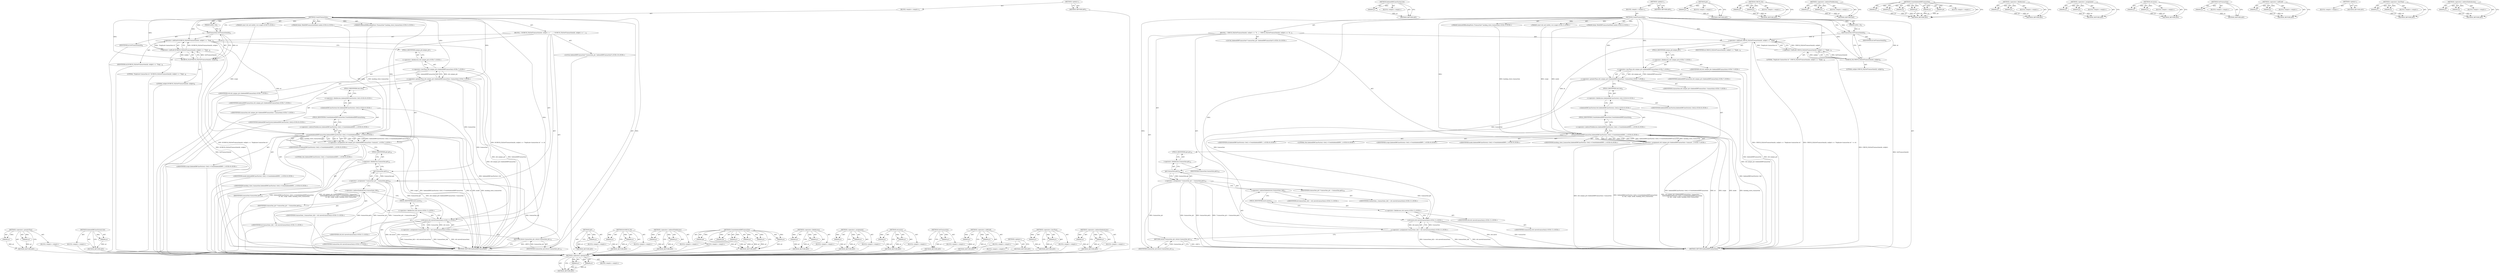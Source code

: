 digraph "&lt;operator&gt;.indirectIndexAccess" {
vulnerable_110 [label=<(METHOD,&lt;operator&gt;.greaterThan)>];
vulnerable_111 [label=<(PARAM,p1)>];
vulnerable_112 [label=<(PARAM,p2)>];
vulnerable_113 [label=<(BLOCK,&lt;empty&gt;,&lt;empty&gt;)>];
vulnerable_114 [label=<(METHOD_RETURN,ANY)>];
vulnerable_139 [label=<(METHOD,IndexedDBClassFactory.Get)>];
vulnerable_140 [label=<(PARAM,p1)>];
vulnerable_141 [label=<(BLOCK,&lt;empty&gt;,&lt;empty&gt;)>];
vulnerable_142 [label=<(METHOD_RETURN,ANY)>];
vulnerable_6 [label=<(METHOD,&lt;global&gt;)<SUB>1</SUB>>];
vulnerable_7 [label=<(BLOCK,&lt;empty&gt;,&lt;empty&gt;)<SUB>1</SUB>>];
vulnerable_8 [label=<(METHOD,CreateTransaction)<SUB>1</SUB>>];
vulnerable_9 [label=<(PARAM,int64_t id)<SUB>2</SUB>>];
vulnerable_10 [label="<(PARAM,const std::set&lt;int64_t&gt;&amp; scope)<SUB>3</SUB>>"];
vulnerable_11 [label="<(PARAM,blink::WebIDBTransactionMode mode)<SUB>4</SUB>>"];
vulnerable_12 [label="<(PARAM,IndexedDBBackingStore::Transaction* backing_store_transaction)<SUB>5</SUB>>"];
vulnerable_13 [label=<(BLOCK,{
  DCHECK_EQ(GetTransaction(id), nullptr) &lt;&lt; &quot;...,{
  DCHECK_EQ(GetTransaction(id), nullptr) &lt;&lt; &quot;...)<SUB>5</SUB>>];
vulnerable_14 [label=<(&lt;operator&gt;.shiftLeft,DCHECK_EQ(GetTransaction(id), nullptr) &lt;&lt; &quot;Dupl...)<SUB>6</SUB>>];
vulnerable_15 [label=<(&lt;operator&gt;.shiftLeft,DCHECK_EQ(GetTransaction(id), nullptr) &lt;&lt; &quot;Dupl...)<SUB>6</SUB>>];
vulnerable_16 [label=<(DCHECK_EQ,DCHECK_EQ(GetTransaction(id), nullptr))<SUB>6</SUB>>];
vulnerable_17 [label=<(GetTransaction,GetTransaction(id))<SUB>6</SUB>>];
vulnerable_18 [label=<(IDENTIFIER,id,GetTransaction(id))<SUB>6</SUB>>];
vulnerable_19 [label=<(LITERAL,nullptr,DCHECK_EQ(GetTransaction(id), nullptr))<SUB>6</SUB>>];
vulnerable_20 [label=<(LITERAL,&quot;Duplicate transaction id.&quot;,DCHECK_EQ(GetTransaction(id), nullptr) &lt;&lt; &quot;Dupl...)<SUB>6</SUB>>];
vulnerable_21 [label=<(IDENTIFIER,id,DCHECK_EQ(GetTransaction(id), nullptr) &lt;&lt; &quot;Dupl...)<SUB>6</SUB>>];
vulnerable_22 [label="<(&lt;operator&gt;.assignment,std::unique_ptr&lt;IndexedDBTransaction&gt; transacti...)<SUB>7</SUB>>"];
vulnerable_23 [label="<(&lt;operator&gt;.greaterThan,std::unique_ptr&lt;IndexedDBTransaction&gt; transaction)<SUB>7</SUB>>"];
vulnerable_24 [label="<(&lt;operator&gt;.lessThan,std::unique_ptr&lt;IndexedDBTransaction)<SUB>7</SUB>>"];
vulnerable_25 [label="<(&lt;operator&gt;.fieldAccess,std::unique_ptr)<SUB>7</SUB>>"];
vulnerable_26 [label="<(IDENTIFIER,std,std::unique_ptr&lt;IndexedDBTransaction)<SUB>7</SUB>>"];
vulnerable_27 [label=<(FIELD_IDENTIFIER,unique_ptr,unique_ptr)<SUB>7</SUB>>];
vulnerable_28 [label="<(IDENTIFIER,IndexedDBTransaction,std::unique_ptr&lt;IndexedDBTransaction)<SUB>7</SUB>>"];
vulnerable_29 [label="<(IDENTIFIER,transaction,std::unique_ptr&lt;IndexedDBTransaction&gt; transaction)<SUB>7</SUB>>"];
vulnerable_30 [label="<(CreateIndexedDBTransaction,IndexedDBClassFactory::Get()-&gt;CreateIndexedDBTr...)<SUB>8</SUB>>"];
vulnerable_31 [label="<(&lt;operator&gt;.indirectFieldAccess,IndexedDBClassFactory::Get()-&gt;CreateIndexedDBTr...)<SUB>8</SUB>>"];
vulnerable_32 [label="<(IndexedDBClassFactory.Get,IndexedDBClassFactory::Get())<SUB>8</SUB>>"];
vulnerable_33 [label="<(&lt;operator&gt;.fieldAccess,IndexedDBClassFactory::Get)<SUB>8</SUB>>"];
vulnerable_34 [label="<(IDENTIFIER,IndexedDBClassFactory,IndexedDBClassFactory::Get())<SUB>8</SUB>>"];
vulnerable_35 [label=<(FIELD_IDENTIFIER,Get,Get)<SUB>8</SUB>>];
vulnerable_36 [label=<(FIELD_IDENTIFIER,CreateIndexedDBTransaction,CreateIndexedDBTransaction)<SUB>8</SUB>>];
vulnerable_37 [label="<(IDENTIFIER,id,IndexedDBClassFactory::Get()-&gt;CreateIndexedDBTr...)<SUB>9</SUB>>"];
vulnerable_38 [label="<(LITERAL,this,IndexedDBClassFactory::Get()-&gt;CreateIndexedDBTr...)<SUB>9</SUB>>"];
vulnerable_39 [label="<(IDENTIFIER,scope,IndexedDBClassFactory::Get()-&gt;CreateIndexedDBTr...)<SUB>9</SUB>>"];
vulnerable_40 [label="<(IDENTIFIER,mode,IndexedDBClassFactory::Get()-&gt;CreateIndexedDBTr...)<SUB>9</SUB>>"];
vulnerable_41 [label="<(IDENTIFIER,backing_store_transaction,IndexedDBClassFactory::Get()-&gt;CreateIndexedDBTr...)<SUB>9</SUB>>"];
vulnerable_42 [label="<(LOCAL,IndexedDBTransaction* transaction_ptr: IndexedDBTransaction*)<SUB>10</SUB>>"];
vulnerable_43 [label=<(&lt;operator&gt;.assignment,* transaction_ptr = transaction.get())<SUB>10</SUB>>];
vulnerable_44 [label=<(IDENTIFIER,transaction_ptr,* transaction_ptr = transaction.get())<SUB>10</SUB>>];
vulnerable_45 [label=<(get,transaction.get())<SUB>10</SUB>>];
vulnerable_46 [label=<(&lt;operator&gt;.fieldAccess,transaction.get)<SUB>10</SUB>>];
vulnerable_47 [label=<(IDENTIFIER,transaction,transaction.get())<SUB>10</SUB>>];
vulnerable_48 [label=<(FIELD_IDENTIFIER,get,get)<SUB>10</SUB>>];
vulnerable_49 [label="<(&lt;operator&gt;.assignment,transactions_[id] = std::move(transaction))<SUB>11</SUB>>"];
vulnerable_50 [label=<(&lt;operator&gt;.indirectIndexAccess,transactions_[id])<SUB>11</SUB>>];
vulnerable_51 [label="<(IDENTIFIER,transactions_,transactions_[id] = std::move(transaction))<SUB>11</SUB>>"];
vulnerable_52 [label="<(IDENTIFIER,id,transactions_[id] = std::move(transaction))<SUB>11</SUB>>"];
vulnerable_53 [label="<(std.move,std::move(transaction))<SUB>11</SUB>>"];
vulnerable_54 [label="<(&lt;operator&gt;.fieldAccess,std::move)<SUB>11</SUB>>"];
vulnerable_55 [label="<(IDENTIFIER,std,std::move(transaction))<SUB>11</SUB>>"];
vulnerable_56 [label=<(FIELD_IDENTIFIER,move,move)<SUB>11</SUB>>];
vulnerable_57 [label="<(IDENTIFIER,transaction,std::move(transaction))<SUB>11</SUB>>"];
vulnerable_58 [label=<(RETURN,return transaction_ptr;,return transaction_ptr;)<SUB>12</SUB>>];
vulnerable_59 [label=<(IDENTIFIER,transaction_ptr,return transaction_ptr;)<SUB>12</SUB>>];
vulnerable_60 [label=<(METHOD_RETURN,IndexedDBTransaction)<SUB>1</SUB>>];
vulnerable_62 [label=<(METHOD_RETURN,ANY)<SUB>1</SUB>>];
vulnerable_143 [label=<(METHOD,get)>];
vulnerable_144 [label=<(PARAM,p1)>];
vulnerable_145 [label=<(BLOCK,&lt;empty&gt;,&lt;empty&gt;)>];
vulnerable_146 [label=<(METHOD_RETURN,ANY)>];
vulnerable_96 [label=<(METHOD,DCHECK_EQ)>];
vulnerable_97 [label=<(PARAM,p1)>];
vulnerable_98 [label=<(PARAM,p2)>];
vulnerable_99 [label=<(BLOCK,&lt;empty&gt;,&lt;empty&gt;)>];
vulnerable_100 [label=<(METHOD_RETURN,ANY)>];
vulnerable_134 [label=<(METHOD,&lt;operator&gt;.indirectFieldAccess)>];
vulnerable_135 [label=<(PARAM,p1)>];
vulnerable_136 [label=<(PARAM,p2)>];
vulnerable_137 [label=<(BLOCK,&lt;empty&gt;,&lt;empty&gt;)>];
vulnerable_138 [label=<(METHOD_RETURN,ANY)>];
vulnerable_125 [label=<(METHOD,CreateIndexedDBTransaction)>];
vulnerable_126 [label=<(PARAM,p1)>];
vulnerable_127 [label=<(PARAM,p2)>];
vulnerable_128 [label=<(PARAM,p3)>];
vulnerable_129 [label=<(PARAM,p4)>];
vulnerable_130 [label=<(PARAM,p5)>];
vulnerable_131 [label=<(PARAM,p6)>];
vulnerable_132 [label=<(BLOCK,&lt;empty&gt;,&lt;empty&gt;)>];
vulnerable_133 [label=<(METHOD_RETURN,ANY)>];
vulnerable_120 [label=<(METHOD,&lt;operator&gt;.fieldAccess)>];
vulnerable_121 [label=<(PARAM,p1)>];
vulnerable_122 [label=<(PARAM,p2)>];
vulnerable_123 [label=<(BLOCK,&lt;empty&gt;,&lt;empty&gt;)>];
vulnerable_124 [label=<(METHOD_RETURN,ANY)>];
vulnerable_105 [label=<(METHOD,&lt;operator&gt;.assignment)>];
vulnerable_106 [label=<(PARAM,p1)>];
vulnerable_107 [label=<(PARAM,p2)>];
vulnerable_108 [label=<(BLOCK,&lt;empty&gt;,&lt;empty&gt;)>];
vulnerable_109 [label=<(METHOD_RETURN,ANY)>];
vulnerable_152 [label=<(METHOD,std.move)>];
vulnerable_153 [label=<(PARAM,p1)>];
vulnerable_154 [label=<(PARAM,p2)>];
vulnerable_155 [label=<(BLOCK,&lt;empty&gt;,&lt;empty&gt;)>];
vulnerable_156 [label=<(METHOD_RETURN,ANY)>];
vulnerable_101 [label=<(METHOD,GetTransaction)>];
vulnerable_102 [label=<(PARAM,p1)>];
vulnerable_103 [label=<(BLOCK,&lt;empty&gt;,&lt;empty&gt;)>];
vulnerable_104 [label=<(METHOD_RETURN,ANY)>];
vulnerable_91 [label=<(METHOD,&lt;operator&gt;.shiftLeft)>];
vulnerable_92 [label=<(PARAM,p1)>];
vulnerable_93 [label=<(PARAM,p2)>];
vulnerable_94 [label=<(BLOCK,&lt;empty&gt;,&lt;empty&gt;)>];
vulnerable_95 [label=<(METHOD_RETURN,ANY)>];
vulnerable_85 [label=<(METHOD,&lt;global&gt;)<SUB>1</SUB>>];
vulnerable_86 [label=<(BLOCK,&lt;empty&gt;,&lt;empty&gt;)>];
vulnerable_87 [label=<(METHOD_RETURN,ANY)>];
vulnerable_115 [label=<(METHOD,&lt;operator&gt;.lessThan)>];
vulnerable_116 [label=<(PARAM,p1)>];
vulnerable_117 [label=<(PARAM,p2)>];
vulnerable_118 [label=<(BLOCK,&lt;empty&gt;,&lt;empty&gt;)>];
vulnerable_119 [label=<(METHOD_RETURN,ANY)>];
vulnerable_147 [label=<(METHOD,&lt;operator&gt;.indirectIndexAccess)>];
vulnerable_148 [label=<(PARAM,p1)>];
vulnerable_149 [label=<(PARAM,p2)>];
vulnerable_150 [label=<(BLOCK,&lt;empty&gt;,&lt;empty&gt;)>];
vulnerable_151 [label=<(METHOD_RETURN,ANY)>];
fixed_110 [label=<(METHOD,&lt;operator&gt;.greaterThan)>];
fixed_111 [label=<(PARAM,p1)>];
fixed_112 [label=<(PARAM,p2)>];
fixed_113 [label=<(BLOCK,&lt;empty&gt;,&lt;empty&gt;)>];
fixed_114 [label=<(METHOD_RETURN,ANY)>];
fixed_139 [label=<(METHOD,IndexedDBClassFactory.Get)>];
fixed_140 [label=<(PARAM,p1)>];
fixed_141 [label=<(BLOCK,&lt;empty&gt;,&lt;empty&gt;)>];
fixed_142 [label=<(METHOD_RETURN,ANY)>];
fixed_6 [label=<(METHOD,&lt;global&gt;)<SUB>1</SUB>>];
fixed_7 [label=<(BLOCK,&lt;empty&gt;,&lt;empty&gt;)<SUB>1</SUB>>];
fixed_8 [label=<(METHOD,CreateTransaction)<SUB>1</SUB>>];
fixed_9 [label=<(PARAM,int64_t id)<SUB>2</SUB>>];
fixed_10 [label="<(PARAM,const std::set&lt;int64_t&gt;&amp; scope)<SUB>3</SUB>>"];
fixed_11 [label="<(PARAM,blink::WebIDBTransactionMode mode)<SUB>4</SUB>>"];
fixed_12 [label="<(PARAM,IndexedDBBackingStore::Transaction* backing_store_transaction)<SUB>5</SUB>>"];
fixed_13 [label=<(BLOCK,{
  CHECK_EQ(GetTransaction(id), nullptr) &lt;&lt; &quot;D...,{
  CHECK_EQ(GetTransaction(id), nullptr) &lt;&lt; &quot;D...)<SUB>5</SUB>>];
fixed_14 [label=<(&lt;operator&gt;.shiftLeft,CHECK_EQ(GetTransaction(id), nullptr) &lt;&lt; &quot;Dupli...)<SUB>6</SUB>>];
fixed_15 [label=<(&lt;operator&gt;.shiftLeft,CHECK_EQ(GetTransaction(id), nullptr) &lt;&lt; &quot;Dupli...)<SUB>6</SUB>>];
fixed_16 [label=<(CHECK_EQ,CHECK_EQ(GetTransaction(id), nullptr))<SUB>6</SUB>>];
fixed_17 [label=<(GetTransaction,GetTransaction(id))<SUB>6</SUB>>];
fixed_18 [label=<(IDENTIFIER,id,GetTransaction(id))<SUB>6</SUB>>];
fixed_19 [label=<(LITERAL,nullptr,CHECK_EQ(GetTransaction(id), nullptr))<SUB>6</SUB>>];
fixed_20 [label=<(LITERAL,&quot;Duplicate transaction id.&quot;,CHECK_EQ(GetTransaction(id), nullptr) &lt;&lt; &quot;Dupli...)<SUB>6</SUB>>];
fixed_21 [label=<(IDENTIFIER,id,CHECK_EQ(GetTransaction(id), nullptr) &lt;&lt; &quot;Dupli...)<SUB>6</SUB>>];
fixed_22 [label="<(&lt;operator&gt;.assignment,std::unique_ptr&lt;IndexedDBTransaction&gt; transacti...)<SUB>7</SUB>>"];
fixed_23 [label="<(&lt;operator&gt;.greaterThan,std::unique_ptr&lt;IndexedDBTransaction&gt; transaction)<SUB>7</SUB>>"];
fixed_24 [label="<(&lt;operator&gt;.lessThan,std::unique_ptr&lt;IndexedDBTransaction)<SUB>7</SUB>>"];
fixed_25 [label="<(&lt;operator&gt;.fieldAccess,std::unique_ptr)<SUB>7</SUB>>"];
fixed_26 [label="<(IDENTIFIER,std,std::unique_ptr&lt;IndexedDBTransaction)<SUB>7</SUB>>"];
fixed_27 [label=<(FIELD_IDENTIFIER,unique_ptr,unique_ptr)<SUB>7</SUB>>];
fixed_28 [label="<(IDENTIFIER,IndexedDBTransaction,std::unique_ptr&lt;IndexedDBTransaction)<SUB>7</SUB>>"];
fixed_29 [label="<(IDENTIFIER,transaction,std::unique_ptr&lt;IndexedDBTransaction&gt; transaction)<SUB>7</SUB>>"];
fixed_30 [label="<(CreateIndexedDBTransaction,IndexedDBClassFactory::Get()-&gt;CreateIndexedDBTr...)<SUB>8</SUB>>"];
fixed_31 [label="<(&lt;operator&gt;.indirectFieldAccess,IndexedDBClassFactory::Get()-&gt;CreateIndexedDBTr...)<SUB>8</SUB>>"];
fixed_32 [label="<(IndexedDBClassFactory.Get,IndexedDBClassFactory::Get())<SUB>8</SUB>>"];
fixed_33 [label="<(&lt;operator&gt;.fieldAccess,IndexedDBClassFactory::Get)<SUB>8</SUB>>"];
fixed_34 [label="<(IDENTIFIER,IndexedDBClassFactory,IndexedDBClassFactory::Get())<SUB>8</SUB>>"];
fixed_35 [label=<(FIELD_IDENTIFIER,Get,Get)<SUB>8</SUB>>];
fixed_36 [label=<(FIELD_IDENTIFIER,CreateIndexedDBTransaction,CreateIndexedDBTransaction)<SUB>8</SUB>>];
fixed_37 [label="<(IDENTIFIER,id,IndexedDBClassFactory::Get()-&gt;CreateIndexedDBTr...)<SUB>9</SUB>>"];
fixed_38 [label="<(LITERAL,this,IndexedDBClassFactory::Get()-&gt;CreateIndexedDBTr...)<SUB>9</SUB>>"];
fixed_39 [label="<(IDENTIFIER,scope,IndexedDBClassFactory::Get()-&gt;CreateIndexedDBTr...)<SUB>9</SUB>>"];
fixed_40 [label="<(IDENTIFIER,mode,IndexedDBClassFactory::Get()-&gt;CreateIndexedDBTr...)<SUB>9</SUB>>"];
fixed_41 [label="<(IDENTIFIER,backing_store_transaction,IndexedDBClassFactory::Get()-&gt;CreateIndexedDBTr...)<SUB>9</SUB>>"];
fixed_42 [label="<(LOCAL,IndexedDBTransaction* transaction_ptr: IndexedDBTransaction*)<SUB>10</SUB>>"];
fixed_43 [label=<(&lt;operator&gt;.assignment,* transaction_ptr = transaction.get())<SUB>10</SUB>>];
fixed_44 [label=<(IDENTIFIER,transaction_ptr,* transaction_ptr = transaction.get())<SUB>10</SUB>>];
fixed_45 [label=<(get,transaction.get())<SUB>10</SUB>>];
fixed_46 [label=<(&lt;operator&gt;.fieldAccess,transaction.get)<SUB>10</SUB>>];
fixed_47 [label=<(IDENTIFIER,transaction,transaction.get())<SUB>10</SUB>>];
fixed_48 [label=<(FIELD_IDENTIFIER,get,get)<SUB>10</SUB>>];
fixed_49 [label="<(&lt;operator&gt;.assignment,transactions_[id] = std::move(transaction))<SUB>11</SUB>>"];
fixed_50 [label=<(&lt;operator&gt;.indirectIndexAccess,transactions_[id])<SUB>11</SUB>>];
fixed_51 [label="<(IDENTIFIER,transactions_,transactions_[id] = std::move(transaction))<SUB>11</SUB>>"];
fixed_52 [label="<(IDENTIFIER,id,transactions_[id] = std::move(transaction))<SUB>11</SUB>>"];
fixed_53 [label="<(std.move,std::move(transaction))<SUB>11</SUB>>"];
fixed_54 [label="<(&lt;operator&gt;.fieldAccess,std::move)<SUB>11</SUB>>"];
fixed_55 [label="<(IDENTIFIER,std,std::move(transaction))<SUB>11</SUB>>"];
fixed_56 [label=<(FIELD_IDENTIFIER,move,move)<SUB>11</SUB>>];
fixed_57 [label="<(IDENTIFIER,transaction,std::move(transaction))<SUB>11</SUB>>"];
fixed_58 [label=<(RETURN,return transaction_ptr;,return transaction_ptr;)<SUB>12</SUB>>];
fixed_59 [label=<(IDENTIFIER,transaction_ptr,return transaction_ptr;)<SUB>12</SUB>>];
fixed_60 [label=<(METHOD_RETURN,IndexedDBTransaction)<SUB>1</SUB>>];
fixed_62 [label=<(METHOD_RETURN,ANY)<SUB>1</SUB>>];
fixed_143 [label=<(METHOD,get)>];
fixed_144 [label=<(PARAM,p1)>];
fixed_145 [label=<(BLOCK,&lt;empty&gt;,&lt;empty&gt;)>];
fixed_146 [label=<(METHOD_RETURN,ANY)>];
fixed_96 [label=<(METHOD,CHECK_EQ)>];
fixed_97 [label=<(PARAM,p1)>];
fixed_98 [label=<(PARAM,p2)>];
fixed_99 [label=<(BLOCK,&lt;empty&gt;,&lt;empty&gt;)>];
fixed_100 [label=<(METHOD_RETURN,ANY)>];
fixed_134 [label=<(METHOD,&lt;operator&gt;.indirectFieldAccess)>];
fixed_135 [label=<(PARAM,p1)>];
fixed_136 [label=<(PARAM,p2)>];
fixed_137 [label=<(BLOCK,&lt;empty&gt;,&lt;empty&gt;)>];
fixed_138 [label=<(METHOD_RETURN,ANY)>];
fixed_125 [label=<(METHOD,CreateIndexedDBTransaction)>];
fixed_126 [label=<(PARAM,p1)>];
fixed_127 [label=<(PARAM,p2)>];
fixed_128 [label=<(PARAM,p3)>];
fixed_129 [label=<(PARAM,p4)>];
fixed_130 [label=<(PARAM,p5)>];
fixed_131 [label=<(PARAM,p6)>];
fixed_132 [label=<(BLOCK,&lt;empty&gt;,&lt;empty&gt;)>];
fixed_133 [label=<(METHOD_RETURN,ANY)>];
fixed_120 [label=<(METHOD,&lt;operator&gt;.fieldAccess)>];
fixed_121 [label=<(PARAM,p1)>];
fixed_122 [label=<(PARAM,p2)>];
fixed_123 [label=<(BLOCK,&lt;empty&gt;,&lt;empty&gt;)>];
fixed_124 [label=<(METHOD_RETURN,ANY)>];
fixed_105 [label=<(METHOD,&lt;operator&gt;.assignment)>];
fixed_106 [label=<(PARAM,p1)>];
fixed_107 [label=<(PARAM,p2)>];
fixed_108 [label=<(BLOCK,&lt;empty&gt;,&lt;empty&gt;)>];
fixed_109 [label=<(METHOD_RETURN,ANY)>];
fixed_152 [label=<(METHOD,std.move)>];
fixed_153 [label=<(PARAM,p1)>];
fixed_154 [label=<(PARAM,p2)>];
fixed_155 [label=<(BLOCK,&lt;empty&gt;,&lt;empty&gt;)>];
fixed_156 [label=<(METHOD_RETURN,ANY)>];
fixed_101 [label=<(METHOD,GetTransaction)>];
fixed_102 [label=<(PARAM,p1)>];
fixed_103 [label=<(BLOCK,&lt;empty&gt;,&lt;empty&gt;)>];
fixed_104 [label=<(METHOD_RETURN,ANY)>];
fixed_91 [label=<(METHOD,&lt;operator&gt;.shiftLeft)>];
fixed_92 [label=<(PARAM,p1)>];
fixed_93 [label=<(PARAM,p2)>];
fixed_94 [label=<(BLOCK,&lt;empty&gt;,&lt;empty&gt;)>];
fixed_95 [label=<(METHOD_RETURN,ANY)>];
fixed_85 [label=<(METHOD,&lt;global&gt;)<SUB>1</SUB>>];
fixed_86 [label=<(BLOCK,&lt;empty&gt;,&lt;empty&gt;)>];
fixed_87 [label=<(METHOD_RETURN,ANY)>];
fixed_115 [label=<(METHOD,&lt;operator&gt;.lessThan)>];
fixed_116 [label=<(PARAM,p1)>];
fixed_117 [label=<(PARAM,p2)>];
fixed_118 [label=<(BLOCK,&lt;empty&gt;,&lt;empty&gt;)>];
fixed_119 [label=<(METHOD_RETURN,ANY)>];
fixed_147 [label=<(METHOD,&lt;operator&gt;.indirectIndexAccess)>];
fixed_148 [label=<(PARAM,p1)>];
fixed_149 [label=<(PARAM,p2)>];
fixed_150 [label=<(BLOCK,&lt;empty&gt;,&lt;empty&gt;)>];
fixed_151 [label=<(METHOD_RETURN,ANY)>];
vulnerable_110 -> vulnerable_111  [key=0, label="AST: "];
vulnerable_110 -> vulnerable_111  [key=1, label="DDG: "];
vulnerable_110 -> vulnerable_113  [key=0, label="AST: "];
vulnerable_110 -> vulnerable_112  [key=0, label="AST: "];
vulnerable_110 -> vulnerable_112  [key=1, label="DDG: "];
vulnerable_110 -> vulnerable_114  [key=0, label="AST: "];
vulnerable_110 -> vulnerable_114  [key=1, label="CFG: "];
vulnerable_111 -> vulnerable_114  [key=0, label="DDG: p1"];
vulnerable_112 -> vulnerable_114  [key=0, label="DDG: p2"];
vulnerable_113 -> fixed_110  [key=0];
vulnerable_114 -> fixed_110  [key=0];
vulnerable_139 -> vulnerable_140  [key=0, label="AST: "];
vulnerable_139 -> vulnerable_140  [key=1, label="DDG: "];
vulnerable_139 -> vulnerable_141  [key=0, label="AST: "];
vulnerable_139 -> vulnerable_142  [key=0, label="AST: "];
vulnerable_139 -> vulnerable_142  [key=1, label="CFG: "];
vulnerable_140 -> vulnerable_142  [key=0, label="DDG: p1"];
vulnerable_141 -> fixed_110  [key=0];
vulnerable_142 -> fixed_110  [key=0];
vulnerable_6 -> vulnerable_7  [key=0, label="AST: "];
vulnerable_6 -> vulnerable_62  [key=0, label="AST: "];
vulnerable_6 -> vulnerable_62  [key=1, label="CFG: "];
vulnerable_7 -> vulnerable_8  [key=0, label="AST: "];
vulnerable_8 -> vulnerable_9  [key=0, label="AST: "];
vulnerable_8 -> vulnerable_9  [key=1, label="DDG: "];
vulnerable_8 -> vulnerable_10  [key=0, label="AST: "];
vulnerable_8 -> vulnerable_10  [key=1, label="DDG: "];
vulnerable_8 -> vulnerable_11  [key=0, label="AST: "];
vulnerable_8 -> vulnerable_11  [key=1, label="DDG: "];
vulnerable_8 -> vulnerable_12  [key=0, label="AST: "];
vulnerable_8 -> vulnerable_12  [key=1, label="DDG: "];
vulnerable_8 -> vulnerable_13  [key=0, label="AST: "];
vulnerable_8 -> vulnerable_60  [key=0, label="AST: "];
vulnerable_8 -> vulnerable_17  [key=0, label="CFG: "];
vulnerable_8 -> vulnerable_17  [key=1, label="DDG: "];
vulnerable_8 -> vulnerable_14  [key=0, label="DDG: "];
vulnerable_8 -> vulnerable_59  [key=0, label="DDG: "];
vulnerable_8 -> vulnerable_15  [key=0, label="DDG: "];
vulnerable_8 -> vulnerable_23  [key=0, label="DDG: "];
vulnerable_8 -> vulnerable_30  [key=0, label="DDG: "];
vulnerable_8 -> vulnerable_53  [key=0, label="DDG: "];
vulnerable_8 -> vulnerable_16  [key=0, label="DDG: "];
vulnerable_8 -> vulnerable_24  [key=0, label="DDG: "];
vulnerable_9 -> vulnerable_17  [key=0, label="DDG: id"];
vulnerable_10 -> vulnerable_30  [key=0, label="DDG: scope"];
vulnerable_11 -> vulnerable_30  [key=0, label="DDG: mode"];
vulnerable_12 -> vulnerable_30  [key=0, label="DDG: backing_store_transaction"];
vulnerable_13 -> vulnerable_14  [key=0, label="AST: "];
vulnerable_13 -> vulnerable_22  [key=0, label="AST: "];
vulnerable_13 -> vulnerable_42  [key=0, label="AST: "];
vulnerable_13 -> vulnerable_43  [key=0, label="AST: "];
vulnerable_13 -> vulnerable_49  [key=0, label="AST: "];
vulnerable_13 -> vulnerable_58  [key=0, label="AST: "];
vulnerable_14 -> vulnerable_15  [key=0, label="AST: "];
vulnerable_14 -> vulnerable_21  [key=0, label="AST: "];
vulnerable_14 -> vulnerable_27  [key=0, label="CFG: "];
vulnerable_14 -> vulnerable_60  [key=0, label="DDG: DCHECK_EQ(GetTransaction(id), nullptr) &lt;&lt; &quot;Duplicate transaction id.&quot;"];
vulnerable_14 -> vulnerable_60  [key=1, label="DDG: DCHECK_EQ(GetTransaction(id), nullptr) &lt;&lt; &quot;Duplicate transaction id.&quot; &lt;&lt; id"];
vulnerable_14 -> vulnerable_30  [key=0, label="DDG: id"];
vulnerable_15 -> vulnerable_16  [key=0, label="AST: "];
vulnerable_15 -> vulnerable_20  [key=0, label="AST: "];
vulnerable_15 -> vulnerable_14  [key=0, label="CFG: "];
vulnerable_15 -> vulnerable_14  [key=1, label="DDG: DCHECK_EQ(GetTransaction(id), nullptr)"];
vulnerable_15 -> vulnerable_14  [key=2, label="DDG: &quot;Duplicate transaction id.&quot;"];
vulnerable_15 -> vulnerable_60  [key=0, label="DDG: DCHECK_EQ(GetTransaction(id), nullptr)"];
vulnerable_16 -> vulnerable_17  [key=0, label="AST: "];
vulnerable_16 -> vulnerable_19  [key=0, label="AST: "];
vulnerable_16 -> vulnerable_15  [key=0, label="CFG: "];
vulnerable_16 -> vulnerable_15  [key=1, label="DDG: GetTransaction(id)"];
vulnerable_16 -> vulnerable_15  [key=2, label="DDG: nullptr"];
vulnerable_16 -> vulnerable_60  [key=0, label="DDG: GetTransaction(id)"];
vulnerable_17 -> vulnerable_18  [key=0, label="AST: "];
vulnerable_17 -> vulnerable_16  [key=0, label="CFG: "];
vulnerable_17 -> vulnerable_16  [key=1, label="DDG: id"];
vulnerable_17 -> vulnerable_14  [key=0, label="DDG: id"];
vulnerable_18 -> fixed_110  [key=0];
vulnerable_19 -> fixed_110  [key=0];
vulnerable_20 -> fixed_110  [key=0];
vulnerable_21 -> fixed_110  [key=0];
vulnerable_22 -> vulnerable_23  [key=0, label="AST: "];
vulnerable_22 -> vulnerable_30  [key=0, label="AST: "];
vulnerable_22 -> vulnerable_48  [key=0, label="CFG: "];
vulnerable_22 -> vulnerable_60  [key=0, label="DDG: std::unique_ptr&lt;IndexedDBTransaction&gt; transaction"];
vulnerable_22 -> vulnerable_60  [key=1, label="DDG: IndexedDBClassFactory::Get()-&gt;CreateIndexedDBTransaction(
           id, this, scope, mode, backing_store_transaction)"];
vulnerable_22 -> vulnerable_60  [key=2, label="DDG: std::unique_ptr&lt;IndexedDBTransaction&gt; transaction =
       IndexedDBClassFactory::Get()-&gt;CreateIndexedDBTransaction(
           id, this, scope, mode, backing_store_transaction)"];
vulnerable_23 -> vulnerable_24  [key=0, label="AST: "];
vulnerable_23 -> vulnerable_29  [key=0, label="AST: "];
vulnerable_23 -> vulnerable_35  [key=0, label="CFG: "];
vulnerable_23 -> vulnerable_60  [key=0, label="DDG: std::unique_ptr&lt;IndexedDBTransaction"];
vulnerable_23 -> vulnerable_45  [key=0, label="DDG: transaction"];
vulnerable_23 -> vulnerable_53  [key=0, label="DDG: transaction"];
vulnerable_24 -> vulnerable_25  [key=0, label="AST: "];
vulnerable_24 -> vulnerable_28  [key=0, label="AST: "];
vulnerable_24 -> vulnerable_23  [key=0, label="CFG: "];
vulnerable_24 -> vulnerable_23  [key=1, label="DDG: std::unique_ptr"];
vulnerable_24 -> vulnerable_23  [key=2, label="DDG: IndexedDBTransaction"];
vulnerable_24 -> vulnerable_60  [key=0, label="DDG: std::unique_ptr"];
vulnerable_24 -> vulnerable_60  [key=1, label="DDG: IndexedDBTransaction"];
vulnerable_25 -> vulnerable_26  [key=0, label="AST: "];
vulnerable_25 -> vulnerable_27  [key=0, label="AST: "];
vulnerable_25 -> vulnerable_24  [key=0, label="CFG: "];
vulnerable_26 -> fixed_110  [key=0];
vulnerable_27 -> vulnerable_25  [key=0, label="CFG: "];
vulnerable_28 -> fixed_110  [key=0];
vulnerable_29 -> fixed_110  [key=0];
vulnerable_30 -> vulnerable_31  [key=0, label="AST: "];
vulnerable_30 -> vulnerable_37  [key=0, label="AST: "];
vulnerable_30 -> vulnerable_38  [key=0, label="AST: "];
vulnerable_30 -> vulnerable_39  [key=0, label="AST: "];
vulnerable_30 -> vulnerable_40  [key=0, label="AST: "];
vulnerable_30 -> vulnerable_41  [key=0, label="AST: "];
vulnerable_30 -> vulnerable_22  [key=0, label="CFG: "];
vulnerable_30 -> vulnerable_22  [key=1, label="DDG: id"];
vulnerable_30 -> vulnerable_22  [key=2, label="DDG: this"];
vulnerable_30 -> vulnerable_22  [key=3, label="DDG: scope"];
vulnerable_30 -> vulnerable_22  [key=4, label="DDG: mode"];
vulnerable_30 -> vulnerable_22  [key=5, label="DDG: backing_store_transaction"];
vulnerable_30 -> vulnerable_22  [key=6, label="DDG: IndexedDBClassFactory::Get()-&gt;CreateIndexedDBTransaction"];
vulnerable_30 -> vulnerable_60  [key=0, label="DDG: IndexedDBClassFactory::Get()-&gt;CreateIndexedDBTransaction"];
vulnerable_30 -> vulnerable_60  [key=1, label="DDG: id"];
vulnerable_30 -> vulnerable_60  [key=2, label="DDG: scope"];
vulnerable_30 -> vulnerable_60  [key=3, label="DDG: mode"];
vulnerable_30 -> vulnerable_60  [key=4, label="DDG: backing_store_transaction"];
vulnerable_31 -> vulnerable_32  [key=0, label="AST: "];
vulnerable_31 -> vulnerable_36  [key=0, label="AST: "];
vulnerable_31 -> vulnerable_30  [key=0, label="CFG: "];
vulnerable_32 -> vulnerable_33  [key=0, label="AST: "];
vulnerable_32 -> vulnerable_36  [key=0, label="CFG: "];
vulnerable_32 -> vulnerable_60  [key=0, label="DDG: IndexedDBClassFactory::Get"];
vulnerable_33 -> vulnerable_34  [key=0, label="AST: "];
vulnerable_33 -> vulnerable_35  [key=0, label="AST: "];
vulnerable_33 -> vulnerable_32  [key=0, label="CFG: "];
vulnerable_34 -> fixed_110  [key=0];
vulnerable_35 -> vulnerable_33  [key=0, label="CFG: "];
vulnerable_36 -> vulnerable_31  [key=0, label="CFG: "];
vulnerable_37 -> fixed_110  [key=0];
vulnerable_38 -> fixed_110  [key=0];
vulnerable_39 -> fixed_110  [key=0];
vulnerable_40 -> fixed_110  [key=0];
vulnerable_41 -> fixed_110  [key=0];
vulnerable_42 -> fixed_110  [key=0];
vulnerable_43 -> vulnerable_44  [key=0, label="AST: "];
vulnerable_43 -> vulnerable_45  [key=0, label="AST: "];
vulnerable_43 -> vulnerable_50  [key=0, label="CFG: "];
vulnerable_43 -> vulnerable_60  [key=0, label="DDG: transaction_ptr"];
vulnerable_43 -> vulnerable_60  [key=1, label="DDG: transaction.get()"];
vulnerable_43 -> vulnerable_60  [key=2, label="DDG: * transaction_ptr = transaction.get()"];
vulnerable_43 -> vulnerable_59  [key=0, label="DDG: transaction_ptr"];
vulnerable_44 -> fixed_110  [key=0];
vulnerable_45 -> vulnerable_46  [key=0, label="AST: "];
vulnerable_45 -> vulnerable_43  [key=0, label="CFG: "];
vulnerable_45 -> vulnerable_43  [key=1, label="DDG: transaction.get"];
vulnerable_45 -> vulnerable_53  [key=0, label="DDG: transaction.get"];
vulnerable_46 -> vulnerable_47  [key=0, label="AST: "];
vulnerable_46 -> vulnerable_48  [key=0, label="AST: "];
vulnerable_46 -> vulnerable_45  [key=0, label="CFG: "];
vulnerable_47 -> fixed_110  [key=0];
vulnerable_48 -> vulnerable_46  [key=0, label="CFG: "];
vulnerable_49 -> vulnerable_50  [key=0, label="AST: "];
vulnerable_49 -> vulnerable_53  [key=0, label="AST: "];
vulnerable_49 -> vulnerable_58  [key=0, label="CFG: "];
vulnerable_49 -> vulnerable_60  [key=0, label="DDG: transactions_[id]"];
vulnerable_49 -> vulnerable_60  [key=1, label="DDG: std::move(transaction)"];
vulnerable_49 -> vulnerable_60  [key=2, label="DDG: transactions_[id] = std::move(transaction)"];
vulnerable_50 -> vulnerable_51  [key=0, label="AST: "];
vulnerable_50 -> vulnerable_52  [key=0, label="AST: "];
vulnerable_50 -> vulnerable_56  [key=0, label="CFG: "];
vulnerable_51 -> fixed_110  [key=0];
vulnerable_52 -> fixed_110  [key=0];
vulnerable_53 -> vulnerable_54  [key=0, label="AST: "];
vulnerable_53 -> vulnerable_57  [key=0, label="AST: "];
vulnerable_53 -> vulnerable_49  [key=0, label="CFG: "];
vulnerable_53 -> vulnerable_49  [key=1, label="DDG: std::move"];
vulnerable_53 -> vulnerable_49  [key=2, label="DDG: transaction"];
vulnerable_53 -> vulnerable_60  [key=0, label="DDG: std::move"];
vulnerable_53 -> vulnerable_60  [key=1, label="DDG: transaction"];
vulnerable_54 -> vulnerable_55  [key=0, label="AST: "];
vulnerable_54 -> vulnerable_56  [key=0, label="AST: "];
vulnerable_54 -> vulnerable_53  [key=0, label="CFG: "];
vulnerable_55 -> fixed_110  [key=0];
vulnerable_56 -> vulnerable_54  [key=0, label="CFG: "];
vulnerable_57 -> fixed_110  [key=0];
vulnerable_58 -> vulnerable_59  [key=0, label="AST: "];
vulnerable_58 -> vulnerable_60  [key=0, label="CFG: "];
vulnerable_58 -> vulnerable_60  [key=1, label="DDG: &lt;RET&gt;"];
vulnerable_59 -> vulnerable_58  [key=0, label="DDG: transaction_ptr"];
vulnerable_60 -> fixed_110  [key=0];
vulnerable_62 -> fixed_110  [key=0];
vulnerable_143 -> vulnerable_144  [key=0, label="AST: "];
vulnerable_143 -> vulnerable_144  [key=1, label="DDG: "];
vulnerable_143 -> vulnerable_145  [key=0, label="AST: "];
vulnerable_143 -> vulnerable_146  [key=0, label="AST: "];
vulnerable_143 -> vulnerable_146  [key=1, label="CFG: "];
vulnerable_144 -> vulnerable_146  [key=0, label="DDG: p1"];
vulnerable_145 -> fixed_110  [key=0];
vulnerable_146 -> fixed_110  [key=0];
vulnerable_96 -> vulnerable_97  [key=0, label="AST: "];
vulnerable_96 -> vulnerable_97  [key=1, label="DDG: "];
vulnerable_96 -> vulnerable_99  [key=0, label="AST: "];
vulnerable_96 -> vulnerable_98  [key=0, label="AST: "];
vulnerable_96 -> vulnerable_98  [key=1, label="DDG: "];
vulnerable_96 -> vulnerable_100  [key=0, label="AST: "];
vulnerable_96 -> vulnerable_100  [key=1, label="CFG: "];
vulnerable_97 -> vulnerable_100  [key=0, label="DDG: p1"];
vulnerable_98 -> vulnerable_100  [key=0, label="DDG: p2"];
vulnerable_99 -> fixed_110  [key=0];
vulnerable_100 -> fixed_110  [key=0];
vulnerable_134 -> vulnerable_135  [key=0, label="AST: "];
vulnerable_134 -> vulnerable_135  [key=1, label="DDG: "];
vulnerable_134 -> vulnerable_137  [key=0, label="AST: "];
vulnerable_134 -> vulnerable_136  [key=0, label="AST: "];
vulnerable_134 -> vulnerable_136  [key=1, label="DDG: "];
vulnerable_134 -> vulnerable_138  [key=0, label="AST: "];
vulnerable_134 -> vulnerable_138  [key=1, label="CFG: "];
vulnerable_135 -> vulnerable_138  [key=0, label="DDG: p1"];
vulnerable_136 -> vulnerable_138  [key=0, label="DDG: p2"];
vulnerable_137 -> fixed_110  [key=0];
vulnerable_138 -> fixed_110  [key=0];
vulnerable_125 -> vulnerable_126  [key=0, label="AST: "];
vulnerable_125 -> vulnerable_126  [key=1, label="DDG: "];
vulnerable_125 -> vulnerable_132  [key=0, label="AST: "];
vulnerable_125 -> vulnerable_127  [key=0, label="AST: "];
vulnerable_125 -> vulnerable_127  [key=1, label="DDG: "];
vulnerable_125 -> vulnerable_133  [key=0, label="AST: "];
vulnerable_125 -> vulnerable_133  [key=1, label="CFG: "];
vulnerable_125 -> vulnerable_128  [key=0, label="AST: "];
vulnerable_125 -> vulnerable_128  [key=1, label="DDG: "];
vulnerable_125 -> vulnerable_129  [key=0, label="AST: "];
vulnerable_125 -> vulnerable_129  [key=1, label="DDG: "];
vulnerable_125 -> vulnerable_130  [key=0, label="AST: "];
vulnerable_125 -> vulnerable_130  [key=1, label="DDG: "];
vulnerable_125 -> vulnerable_131  [key=0, label="AST: "];
vulnerable_125 -> vulnerable_131  [key=1, label="DDG: "];
vulnerable_126 -> vulnerable_133  [key=0, label="DDG: p1"];
vulnerable_127 -> vulnerable_133  [key=0, label="DDG: p2"];
vulnerable_128 -> vulnerable_133  [key=0, label="DDG: p3"];
vulnerable_129 -> vulnerable_133  [key=0, label="DDG: p4"];
vulnerable_130 -> vulnerable_133  [key=0, label="DDG: p5"];
vulnerable_131 -> vulnerable_133  [key=0, label="DDG: p6"];
vulnerable_132 -> fixed_110  [key=0];
vulnerable_133 -> fixed_110  [key=0];
vulnerable_120 -> vulnerable_121  [key=0, label="AST: "];
vulnerable_120 -> vulnerable_121  [key=1, label="DDG: "];
vulnerable_120 -> vulnerable_123  [key=0, label="AST: "];
vulnerable_120 -> vulnerable_122  [key=0, label="AST: "];
vulnerable_120 -> vulnerable_122  [key=1, label="DDG: "];
vulnerable_120 -> vulnerable_124  [key=0, label="AST: "];
vulnerable_120 -> vulnerable_124  [key=1, label="CFG: "];
vulnerable_121 -> vulnerable_124  [key=0, label="DDG: p1"];
vulnerable_122 -> vulnerable_124  [key=0, label="DDG: p2"];
vulnerable_123 -> fixed_110  [key=0];
vulnerable_124 -> fixed_110  [key=0];
vulnerable_105 -> vulnerable_106  [key=0, label="AST: "];
vulnerable_105 -> vulnerable_106  [key=1, label="DDG: "];
vulnerable_105 -> vulnerable_108  [key=0, label="AST: "];
vulnerable_105 -> vulnerable_107  [key=0, label="AST: "];
vulnerable_105 -> vulnerable_107  [key=1, label="DDG: "];
vulnerable_105 -> vulnerable_109  [key=0, label="AST: "];
vulnerable_105 -> vulnerable_109  [key=1, label="CFG: "];
vulnerable_106 -> vulnerable_109  [key=0, label="DDG: p1"];
vulnerable_107 -> vulnerable_109  [key=0, label="DDG: p2"];
vulnerable_108 -> fixed_110  [key=0];
vulnerable_109 -> fixed_110  [key=0];
vulnerable_152 -> vulnerable_153  [key=0, label="AST: "];
vulnerable_152 -> vulnerable_153  [key=1, label="DDG: "];
vulnerable_152 -> vulnerable_155  [key=0, label="AST: "];
vulnerable_152 -> vulnerable_154  [key=0, label="AST: "];
vulnerable_152 -> vulnerable_154  [key=1, label="DDG: "];
vulnerable_152 -> vulnerable_156  [key=0, label="AST: "];
vulnerable_152 -> vulnerable_156  [key=1, label="CFG: "];
vulnerable_153 -> vulnerable_156  [key=0, label="DDG: p1"];
vulnerable_154 -> vulnerable_156  [key=0, label="DDG: p2"];
vulnerable_155 -> fixed_110  [key=0];
vulnerable_156 -> fixed_110  [key=0];
vulnerable_101 -> vulnerable_102  [key=0, label="AST: "];
vulnerable_101 -> vulnerable_102  [key=1, label="DDG: "];
vulnerable_101 -> vulnerable_103  [key=0, label="AST: "];
vulnerable_101 -> vulnerable_104  [key=0, label="AST: "];
vulnerable_101 -> vulnerable_104  [key=1, label="CFG: "];
vulnerable_102 -> vulnerable_104  [key=0, label="DDG: p1"];
vulnerable_103 -> fixed_110  [key=0];
vulnerable_104 -> fixed_110  [key=0];
vulnerable_91 -> vulnerable_92  [key=0, label="AST: "];
vulnerable_91 -> vulnerable_92  [key=1, label="DDG: "];
vulnerable_91 -> vulnerable_94  [key=0, label="AST: "];
vulnerable_91 -> vulnerable_93  [key=0, label="AST: "];
vulnerable_91 -> vulnerable_93  [key=1, label="DDG: "];
vulnerable_91 -> vulnerable_95  [key=0, label="AST: "];
vulnerable_91 -> vulnerable_95  [key=1, label="CFG: "];
vulnerable_92 -> vulnerable_95  [key=0, label="DDG: p1"];
vulnerable_93 -> vulnerable_95  [key=0, label="DDG: p2"];
vulnerable_94 -> fixed_110  [key=0];
vulnerable_95 -> fixed_110  [key=0];
vulnerable_85 -> vulnerable_86  [key=0, label="AST: "];
vulnerable_85 -> vulnerable_87  [key=0, label="AST: "];
vulnerable_85 -> vulnerable_87  [key=1, label="CFG: "];
vulnerable_86 -> fixed_110  [key=0];
vulnerable_87 -> fixed_110  [key=0];
vulnerable_115 -> vulnerable_116  [key=0, label="AST: "];
vulnerable_115 -> vulnerable_116  [key=1, label="DDG: "];
vulnerable_115 -> vulnerable_118  [key=0, label="AST: "];
vulnerable_115 -> vulnerable_117  [key=0, label="AST: "];
vulnerable_115 -> vulnerable_117  [key=1, label="DDG: "];
vulnerable_115 -> vulnerable_119  [key=0, label="AST: "];
vulnerable_115 -> vulnerable_119  [key=1, label="CFG: "];
vulnerable_116 -> vulnerable_119  [key=0, label="DDG: p1"];
vulnerable_117 -> vulnerable_119  [key=0, label="DDG: p2"];
vulnerable_118 -> fixed_110  [key=0];
vulnerable_119 -> fixed_110  [key=0];
vulnerable_147 -> vulnerable_148  [key=0, label="AST: "];
vulnerable_147 -> vulnerable_148  [key=1, label="DDG: "];
vulnerable_147 -> vulnerable_150  [key=0, label="AST: "];
vulnerable_147 -> vulnerable_149  [key=0, label="AST: "];
vulnerable_147 -> vulnerable_149  [key=1, label="DDG: "];
vulnerable_147 -> vulnerable_151  [key=0, label="AST: "];
vulnerable_147 -> vulnerable_151  [key=1, label="CFG: "];
vulnerable_148 -> vulnerable_151  [key=0, label="DDG: p1"];
vulnerable_149 -> vulnerable_151  [key=0, label="DDG: p2"];
vulnerable_150 -> fixed_110  [key=0];
vulnerable_151 -> fixed_110  [key=0];
fixed_110 -> fixed_111  [key=0, label="AST: "];
fixed_110 -> fixed_111  [key=1, label="DDG: "];
fixed_110 -> fixed_113  [key=0, label="AST: "];
fixed_110 -> fixed_112  [key=0, label="AST: "];
fixed_110 -> fixed_112  [key=1, label="DDG: "];
fixed_110 -> fixed_114  [key=0, label="AST: "];
fixed_110 -> fixed_114  [key=1, label="CFG: "];
fixed_111 -> fixed_114  [key=0, label="DDG: p1"];
fixed_112 -> fixed_114  [key=0, label="DDG: p2"];
fixed_139 -> fixed_140  [key=0, label="AST: "];
fixed_139 -> fixed_140  [key=1, label="DDG: "];
fixed_139 -> fixed_141  [key=0, label="AST: "];
fixed_139 -> fixed_142  [key=0, label="AST: "];
fixed_139 -> fixed_142  [key=1, label="CFG: "];
fixed_140 -> fixed_142  [key=0, label="DDG: p1"];
fixed_6 -> fixed_7  [key=0, label="AST: "];
fixed_6 -> fixed_62  [key=0, label="AST: "];
fixed_6 -> fixed_62  [key=1, label="CFG: "];
fixed_7 -> fixed_8  [key=0, label="AST: "];
fixed_8 -> fixed_9  [key=0, label="AST: "];
fixed_8 -> fixed_9  [key=1, label="DDG: "];
fixed_8 -> fixed_10  [key=0, label="AST: "];
fixed_8 -> fixed_10  [key=1, label="DDG: "];
fixed_8 -> fixed_11  [key=0, label="AST: "];
fixed_8 -> fixed_11  [key=1, label="DDG: "];
fixed_8 -> fixed_12  [key=0, label="AST: "];
fixed_8 -> fixed_12  [key=1, label="DDG: "];
fixed_8 -> fixed_13  [key=0, label="AST: "];
fixed_8 -> fixed_60  [key=0, label="AST: "];
fixed_8 -> fixed_17  [key=0, label="CFG: "];
fixed_8 -> fixed_17  [key=1, label="DDG: "];
fixed_8 -> fixed_14  [key=0, label="DDG: "];
fixed_8 -> fixed_59  [key=0, label="DDG: "];
fixed_8 -> fixed_15  [key=0, label="DDG: "];
fixed_8 -> fixed_23  [key=0, label="DDG: "];
fixed_8 -> fixed_30  [key=0, label="DDG: "];
fixed_8 -> fixed_53  [key=0, label="DDG: "];
fixed_8 -> fixed_16  [key=0, label="DDG: "];
fixed_8 -> fixed_24  [key=0, label="DDG: "];
fixed_9 -> fixed_17  [key=0, label="DDG: id"];
fixed_10 -> fixed_30  [key=0, label="DDG: scope"];
fixed_11 -> fixed_30  [key=0, label="DDG: mode"];
fixed_12 -> fixed_30  [key=0, label="DDG: backing_store_transaction"];
fixed_13 -> fixed_14  [key=0, label="AST: "];
fixed_13 -> fixed_22  [key=0, label="AST: "];
fixed_13 -> fixed_42  [key=0, label="AST: "];
fixed_13 -> fixed_43  [key=0, label="AST: "];
fixed_13 -> fixed_49  [key=0, label="AST: "];
fixed_13 -> fixed_58  [key=0, label="AST: "];
fixed_14 -> fixed_15  [key=0, label="AST: "];
fixed_14 -> fixed_21  [key=0, label="AST: "];
fixed_14 -> fixed_27  [key=0, label="CFG: "];
fixed_14 -> fixed_60  [key=0, label="DDG: CHECK_EQ(GetTransaction(id), nullptr) &lt;&lt; &quot;Duplicate transaction id.&quot;"];
fixed_14 -> fixed_60  [key=1, label="DDG: CHECK_EQ(GetTransaction(id), nullptr) &lt;&lt; &quot;Duplicate transaction id.&quot; &lt;&lt; id"];
fixed_14 -> fixed_30  [key=0, label="DDG: id"];
fixed_15 -> fixed_16  [key=0, label="AST: "];
fixed_15 -> fixed_20  [key=0, label="AST: "];
fixed_15 -> fixed_14  [key=0, label="CFG: "];
fixed_15 -> fixed_14  [key=1, label="DDG: CHECK_EQ(GetTransaction(id), nullptr)"];
fixed_15 -> fixed_14  [key=2, label="DDG: &quot;Duplicate transaction id.&quot;"];
fixed_15 -> fixed_60  [key=0, label="DDG: CHECK_EQ(GetTransaction(id), nullptr)"];
fixed_16 -> fixed_17  [key=0, label="AST: "];
fixed_16 -> fixed_19  [key=0, label="AST: "];
fixed_16 -> fixed_15  [key=0, label="CFG: "];
fixed_16 -> fixed_15  [key=1, label="DDG: GetTransaction(id)"];
fixed_16 -> fixed_15  [key=2, label="DDG: nullptr"];
fixed_16 -> fixed_60  [key=0, label="DDG: GetTransaction(id)"];
fixed_17 -> fixed_18  [key=0, label="AST: "];
fixed_17 -> fixed_16  [key=0, label="CFG: "];
fixed_17 -> fixed_16  [key=1, label="DDG: id"];
fixed_17 -> fixed_14  [key=0, label="DDG: id"];
fixed_22 -> fixed_23  [key=0, label="AST: "];
fixed_22 -> fixed_30  [key=0, label="AST: "];
fixed_22 -> fixed_48  [key=0, label="CFG: "];
fixed_22 -> fixed_60  [key=0, label="DDG: std::unique_ptr&lt;IndexedDBTransaction&gt; transaction"];
fixed_22 -> fixed_60  [key=1, label="DDG: IndexedDBClassFactory::Get()-&gt;CreateIndexedDBTransaction(
           id, this, scope, mode, backing_store_transaction)"];
fixed_22 -> fixed_60  [key=2, label="DDG: std::unique_ptr&lt;IndexedDBTransaction&gt; transaction =
       IndexedDBClassFactory::Get()-&gt;CreateIndexedDBTransaction(
           id, this, scope, mode, backing_store_transaction)"];
fixed_23 -> fixed_24  [key=0, label="AST: "];
fixed_23 -> fixed_29  [key=0, label="AST: "];
fixed_23 -> fixed_35  [key=0, label="CFG: "];
fixed_23 -> fixed_60  [key=0, label="DDG: std::unique_ptr&lt;IndexedDBTransaction"];
fixed_23 -> fixed_45  [key=0, label="DDG: transaction"];
fixed_23 -> fixed_53  [key=0, label="DDG: transaction"];
fixed_24 -> fixed_25  [key=0, label="AST: "];
fixed_24 -> fixed_28  [key=0, label="AST: "];
fixed_24 -> fixed_23  [key=0, label="CFG: "];
fixed_24 -> fixed_23  [key=1, label="DDG: std::unique_ptr"];
fixed_24 -> fixed_23  [key=2, label="DDG: IndexedDBTransaction"];
fixed_24 -> fixed_60  [key=0, label="DDG: std::unique_ptr"];
fixed_24 -> fixed_60  [key=1, label="DDG: IndexedDBTransaction"];
fixed_25 -> fixed_26  [key=0, label="AST: "];
fixed_25 -> fixed_27  [key=0, label="AST: "];
fixed_25 -> fixed_24  [key=0, label="CFG: "];
fixed_27 -> fixed_25  [key=0, label="CFG: "];
fixed_30 -> fixed_31  [key=0, label="AST: "];
fixed_30 -> fixed_37  [key=0, label="AST: "];
fixed_30 -> fixed_38  [key=0, label="AST: "];
fixed_30 -> fixed_39  [key=0, label="AST: "];
fixed_30 -> fixed_40  [key=0, label="AST: "];
fixed_30 -> fixed_41  [key=0, label="AST: "];
fixed_30 -> fixed_22  [key=0, label="CFG: "];
fixed_30 -> fixed_22  [key=1, label="DDG: id"];
fixed_30 -> fixed_22  [key=2, label="DDG: this"];
fixed_30 -> fixed_22  [key=3, label="DDG: scope"];
fixed_30 -> fixed_22  [key=4, label="DDG: mode"];
fixed_30 -> fixed_22  [key=5, label="DDG: backing_store_transaction"];
fixed_30 -> fixed_22  [key=6, label="DDG: IndexedDBClassFactory::Get()-&gt;CreateIndexedDBTransaction"];
fixed_30 -> fixed_60  [key=0, label="DDG: IndexedDBClassFactory::Get()-&gt;CreateIndexedDBTransaction"];
fixed_30 -> fixed_60  [key=1, label="DDG: id"];
fixed_30 -> fixed_60  [key=2, label="DDG: scope"];
fixed_30 -> fixed_60  [key=3, label="DDG: mode"];
fixed_30 -> fixed_60  [key=4, label="DDG: backing_store_transaction"];
fixed_31 -> fixed_32  [key=0, label="AST: "];
fixed_31 -> fixed_36  [key=0, label="AST: "];
fixed_31 -> fixed_30  [key=0, label="CFG: "];
fixed_32 -> fixed_33  [key=0, label="AST: "];
fixed_32 -> fixed_36  [key=0, label="CFG: "];
fixed_32 -> fixed_60  [key=0, label="DDG: IndexedDBClassFactory::Get"];
fixed_33 -> fixed_34  [key=0, label="AST: "];
fixed_33 -> fixed_35  [key=0, label="AST: "];
fixed_33 -> fixed_32  [key=0, label="CFG: "];
fixed_35 -> fixed_33  [key=0, label="CFG: "];
fixed_36 -> fixed_31  [key=0, label="CFG: "];
fixed_43 -> fixed_44  [key=0, label="AST: "];
fixed_43 -> fixed_45  [key=0, label="AST: "];
fixed_43 -> fixed_50  [key=0, label="CFG: "];
fixed_43 -> fixed_60  [key=0, label="DDG: transaction_ptr"];
fixed_43 -> fixed_60  [key=1, label="DDG: transaction.get()"];
fixed_43 -> fixed_60  [key=2, label="DDG: * transaction_ptr = transaction.get()"];
fixed_43 -> fixed_59  [key=0, label="DDG: transaction_ptr"];
fixed_45 -> fixed_46  [key=0, label="AST: "];
fixed_45 -> fixed_43  [key=0, label="CFG: "];
fixed_45 -> fixed_43  [key=1, label="DDG: transaction.get"];
fixed_45 -> fixed_53  [key=0, label="DDG: transaction.get"];
fixed_46 -> fixed_47  [key=0, label="AST: "];
fixed_46 -> fixed_48  [key=0, label="AST: "];
fixed_46 -> fixed_45  [key=0, label="CFG: "];
fixed_48 -> fixed_46  [key=0, label="CFG: "];
fixed_49 -> fixed_50  [key=0, label="AST: "];
fixed_49 -> fixed_53  [key=0, label="AST: "];
fixed_49 -> fixed_58  [key=0, label="CFG: "];
fixed_49 -> fixed_60  [key=0, label="DDG: transactions_[id]"];
fixed_49 -> fixed_60  [key=1, label="DDG: std::move(transaction)"];
fixed_49 -> fixed_60  [key=2, label="DDG: transactions_[id] = std::move(transaction)"];
fixed_50 -> fixed_51  [key=0, label="AST: "];
fixed_50 -> fixed_52  [key=0, label="AST: "];
fixed_50 -> fixed_56  [key=0, label="CFG: "];
fixed_53 -> fixed_54  [key=0, label="AST: "];
fixed_53 -> fixed_57  [key=0, label="AST: "];
fixed_53 -> fixed_49  [key=0, label="CFG: "];
fixed_53 -> fixed_49  [key=1, label="DDG: std::move"];
fixed_53 -> fixed_49  [key=2, label="DDG: transaction"];
fixed_53 -> fixed_60  [key=0, label="DDG: std::move"];
fixed_53 -> fixed_60  [key=1, label="DDG: transaction"];
fixed_54 -> fixed_55  [key=0, label="AST: "];
fixed_54 -> fixed_56  [key=0, label="AST: "];
fixed_54 -> fixed_53  [key=0, label="CFG: "];
fixed_56 -> fixed_54  [key=0, label="CFG: "];
fixed_58 -> fixed_59  [key=0, label="AST: "];
fixed_58 -> fixed_60  [key=0, label="CFG: "];
fixed_58 -> fixed_60  [key=1, label="DDG: &lt;RET&gt;"];
fixed_59 -> fixed_58  [key=0, label="DDG: transaction_ptr"];
fixed_143 -> fixed_144  [key=0, label="AST: "];
fixed_143 -> fixed_144  [key=1, label="DDG: "];
fixed_143 -> fixed_145  [key=0, label="AST: "];
fixed_143 -> fixed_146  [key=0, label="AST: "];
fixed_143 -> fixed_146  [key=1, label="CFG: "];
fixed_144 -> fixed_146  [key=0, label="DDG: p1"];
fixed_96 -> fixed_97  [key=0, label="AST: "];
fixed_96 -> fixed_97  [key=1, label="DDG: "];
fixed_96 -> fixed_99  [key=0, label="AST: "];
fixed_96 -> fixed_98  [key=0, label="AST: "];
fixed_96 -> fixed_98  [key=1, label="DDG: "];
fixed_96 -> fixed_100  [key=0, label="AST: "];
fixed_96 -> fixed_100  [key=1, label="CFG: "];
fixed_97 -> fixed_100  [key=0, label="DDG: p1"];
fixed_98 -> fixed_100  [key=0, label="DDG: p2"];
fixed_134 -> fixed_135  [key=0, label="AST: "];
fixed_134 -> fixed_135  [key=1, label="DDG: "];
fixed_134 -> fixed_137  [key=0, label="AST: "];
fixed_134 -> fixed_136  [key=0, label="AST: "];
fixed_134 -> fixed_136  [key=1, label="DDG: "];
fixed_134 -> fixed_138  [key=0, label="AST: "];
fixed_134 -> fixed_138  [key=1, label="CFG: "];
fixed_135 -> fixed_138  [key=0, label="DDG: p1"];
fixed_136 -> fixed_138  [key=0, label="DDG: p2"];
fixed_125 -> fixed_126  [key=0, label="AST: "];
fixed_125 -> fixed_126  [key=1, label="DDG: "];
fixed_125 -> fixed_132  [key=0, label="AST: "];
fixed_125 -> fixed_127  [key=0, label="AST: "];
fixed_125 -> fixed_127  [key=1, label="DDG: "];
fixed_125 -> fixed_133  [key=0, label="AST: "];
fixed_125 -> fixed_133  [key=1, label="CFG: "];
fixed_125 -> fixed_128  [key=0, label="AST: "];
fixed_125 -> fixed_128  [key=1, label="DDG: "];
fixed_125 -> fixed_129  [key=0, label="AST: "];
fixed_125 -> fixed_129  [key=1, label="DDG: "];
fixed_125 -> fixed_130  [key=0, label="AST: "];
fixed_125 -> fixed_130  [key=1, label="DDG: "];
fixed_125 -> fixed_131  [key=0, label="AST: "];
fixed_125 -> fixed_131  [key=1, label="DDG: "];
fixed_126 -> fixed_133  [key=0, label="DDG: p1"];
fixed_127 -> fixed_133  [key=0, label="DDG: p2"];
fixed_128 -> fixed_133  [key=0, label="DDG: p3"];
fixed_129 -> fixed_133  [key=0, label="DDG: p4"];
fixed_130 -> fixed_133  [key=0, label="DDG: p5"];
fixed_131 -> fixed_133  [key=0, label="DDG: p6"];
fixed_120 -> fixed_121  [key=0, label="AST: "];
fixed_120 -> fixed_121  [key=1, label="DDG: "];
fixed_120 -> fixed_123  [key=0, label="AST: "];
fixed_120 -> fixed_122  [key=0, label="AST: "];
fixed_120 -> fixed_122  [key=1, label="DDG: "];
fixed_120 -> fixed_124  [key=0, label="AST: "];
fixed_120 -> fixed_124  [key=1, label="CFG: "];
fixed_121 -> fixed_124  [key=0, label="DDG: p1"];
fixed_122 -> fixed_124  [key=0, label="DDG: p2"];
fixed_105 -> fixed_106  [key=0, label="AST: "];
fixed_105 -> fixed_106  [key=1, label="DDG: "];
fixed_105 -> fixed_108  [key=0, label="AST: "];
fixed_105 -> fixed_107  [key=0, label="AST: "];
fixed_105 -> fixed_107  [key=1, label="DDG: "];
fixed_105 -> fixed_109  [key=0, label="AST: "];
fixed_105 -> fixed_109  [key=1, label="CFG: "];
fixed_106 -> fixed_109  [key=0, label="DDG: p1"];
fixed_107 -> fixed_109  [key=0, label="DDG: p2"];
fixed_152 -> fixed_153  [key=0, label="AST: "];
fixed_152 -> fixed_153  [key=1, label="DDG: "];
fixed_152 -> fixed_155  [key=0, label="AST: "];
fixed_152 -> fixed_154  [key=0, label="AST: "];
fixed_152 -> fixed_154  [key=1, label="DDG: "];
fixed_152 -> fixed_156  [key=0, label="AST: "];
fixed_152 -> fixed_156  [key=1, label="CFG: "];
fixed_153 -> fixed_156  [key=0, label="DDG: p1"];
fixed_154 -> fixed_156  [key=0, label="DDG: p2"];
fixed_101 -> fixed_102  [key=0, label="AST: "];
fixed_101 -> fixed_102  [key=1, label="DDG: "];
fixed_101 -> fixed_103  [key=0, label="AST: "];
fixed_101 -> fixed_104  [key=0, label="AST: "];
fixed_101 -> fixed_104  [key=1, label="CFG: "];
fixed_102 -> fixed_104  [key=0, label="DDG: p1"];
fixed_91 -> fixed_92  [key=0, label="AST: "];
fixed_91 -> fixed_92  [key=1, label="DDG: "];
fixed_91 -> fixed_94  [key=0, label="AST: "];
fixed_91 -> fixed_93  [key=0, label="AST: "];
fixed_91 -> fixed_93  [key=1, label="DDG: "];
fixed_91 -> fixed_95  [key=0, label="AST: "];
fixed_91 -> fixed_95  [key=1, label="CFG: "];
fixed_92 -> fixed_95  [key=0, label="DDG: p1"];
fixed_93 -> fixed_95  [key=0, label="DDG: p2"];
fixed_85 -> fixed_86  [key=0, label="AST: "];
fixed_85 -> fixed_87  [key=0, label="AST: "];
fixed_85 -> fixed_87  [key=1, label="CFG: "];
fixed_115 -> fixed_116  [key=0, label="AST: "];
fixed_115 -> fixed_116  [key=1, label="DDG: "];
fixed_115 -> fixed_118  [key=0, label="AST: "];
fixed_115 -> fixed_117  [key=0, label="AST: "];
fixed_115 -> fixed_117  [key=1, label="DDG: "];
fixed_115 -> fixed_119  [key=0, label="AST: "];
fixed_115 -> fixed_119  [key=1, label="CFG: "];
fixed_116 -> fixed_119  [key=0, label="DDG: p1"];
fixed_117 -> fixed_119  [key=0, label="DDG: p2"];
fixed_147 -> fixed_148  [key=0, label="AST: "];
fixed_147 -> fixed_148  [key=1, label="DDG: "];
fixed_147 -> fixed_150  [key=0, label="AST: "];
fixed_147 -> fixed_149  [key=0, label="AST: "];
fixed_147 -> fixed_149  [key=1, label="DDG: "];
fixed_147 -> fixed_151  [key=0, label="AST: "];
fixed_147 -> fixed_151  [key=1, label="CFG: "];
fixed_148 -> fixed_151  [key=0, label="DDG: p1"];
fixed_149 -> fixed_151  [key=0, label="DDG: p2"];
}
